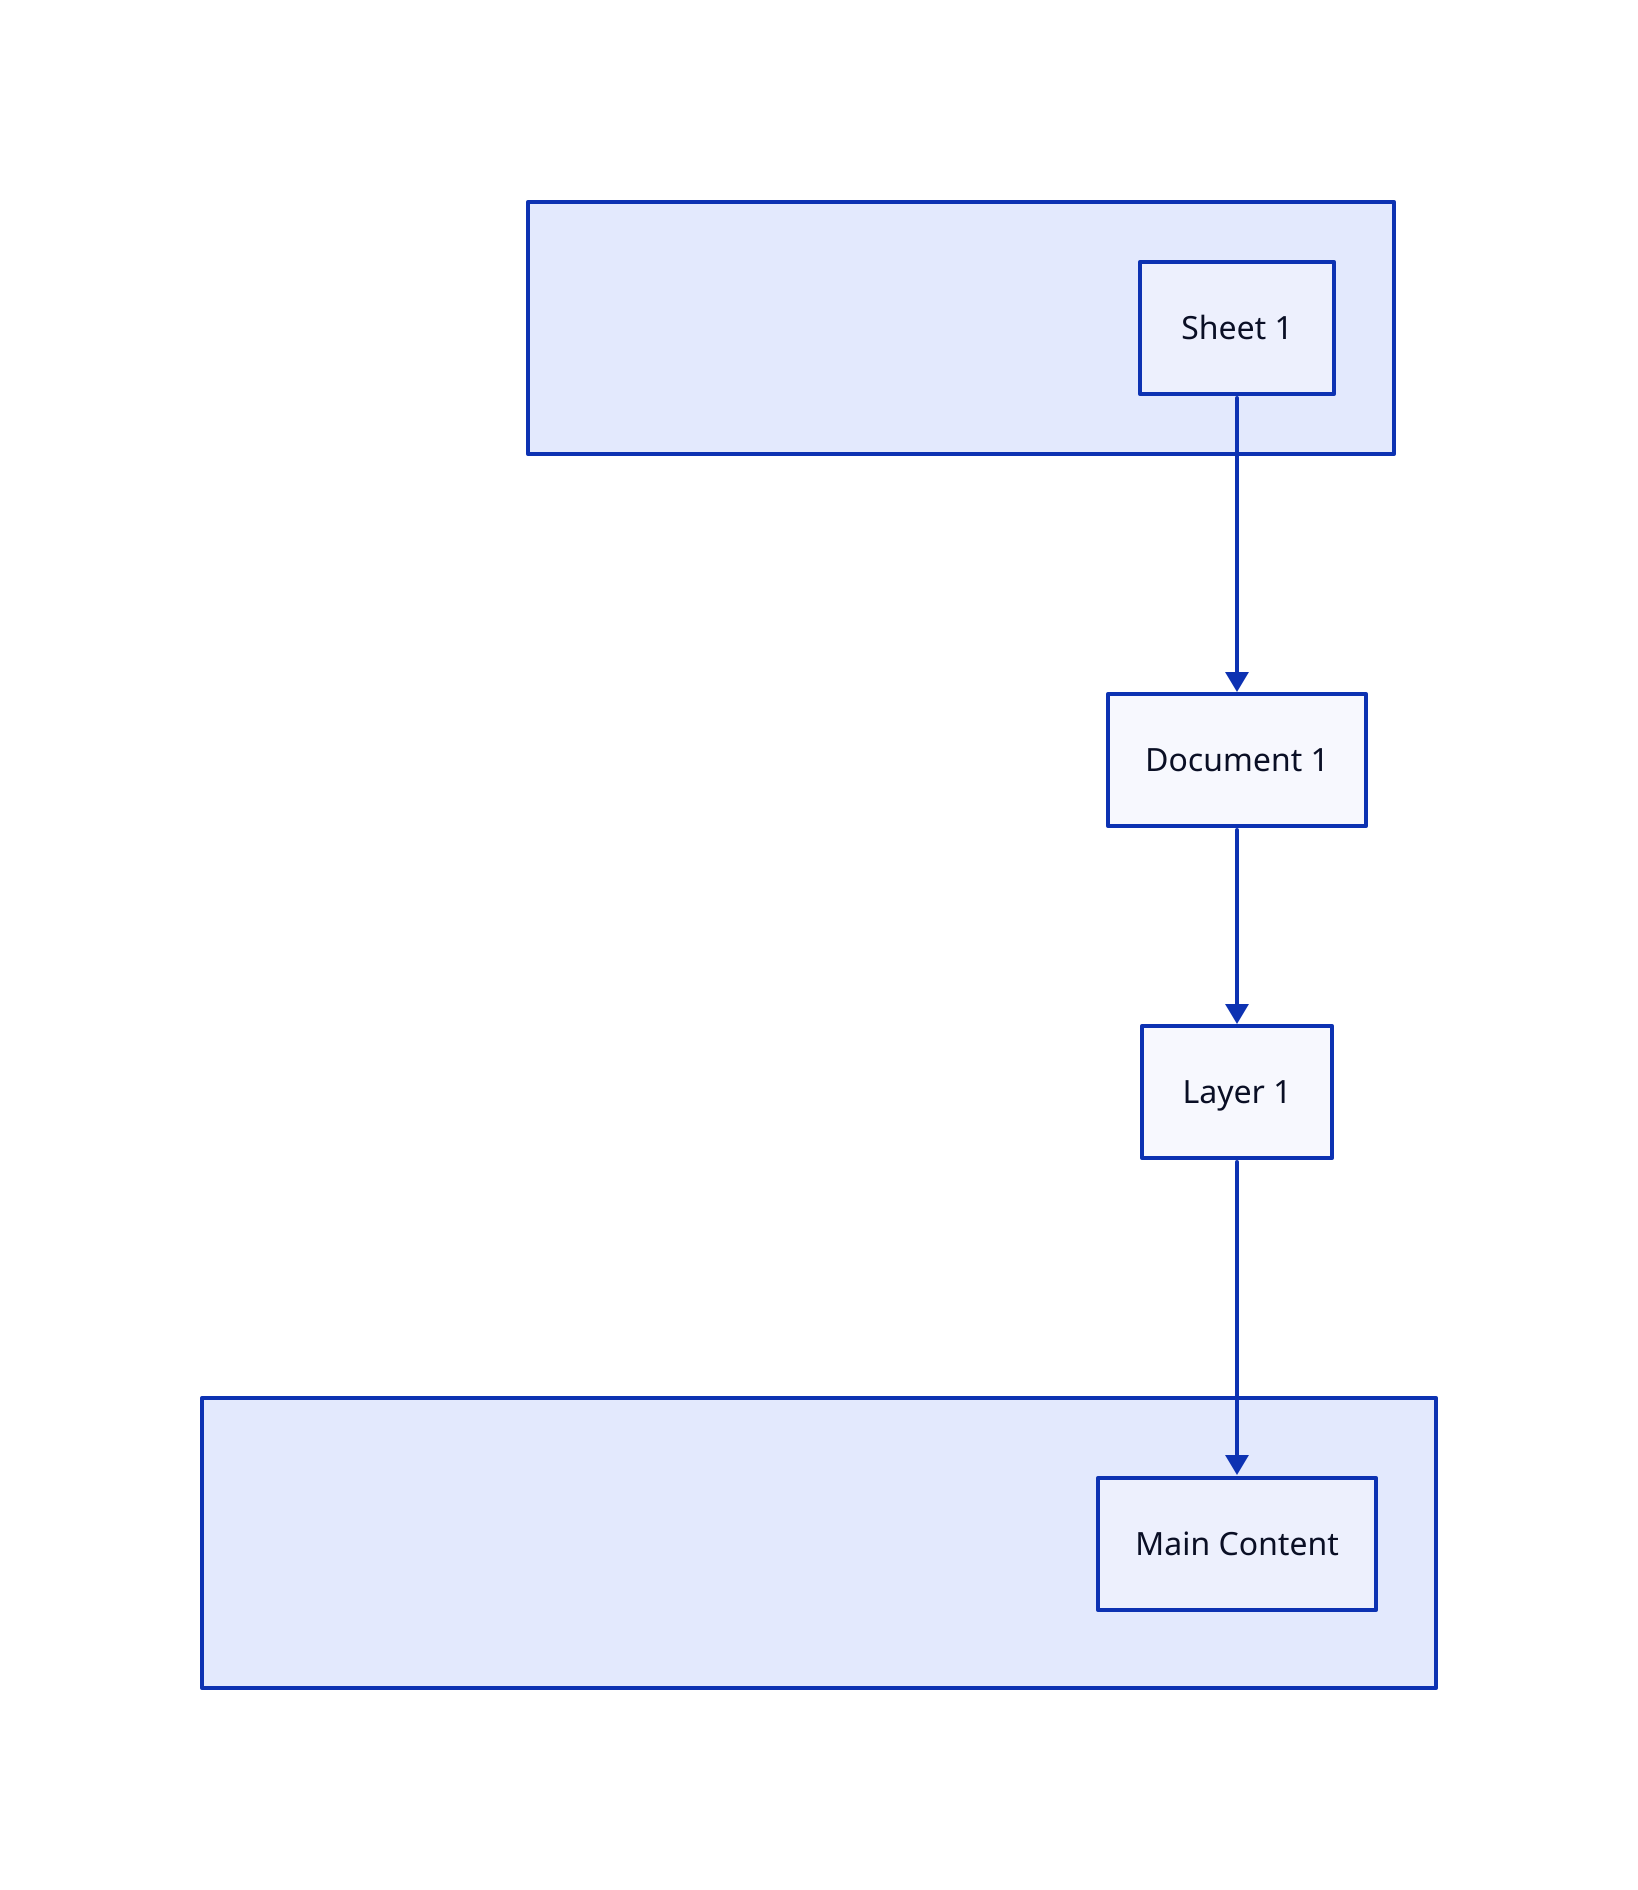 classes: {
    d: {
        style: {
            stroke-dash: 3
            border-radius: 5
        }
    }
}

map1: ""
map1.text: |md
#### Simple Map
- a single scanned document
|

map1.sh1: Sheet 1

doc1: Document 1

map1.sh1 -> doc1

lyr1: Layer 1

doc1 -> lyr1

mos: ""
mos.text: |md
#### Single Layer "Mosaic"
- a single layer can be trimmed (margins removed)<br/>and will be treated alongside all other mosaics
|

mos.mos1: Main Content

lyr1 -> mos.mos1

